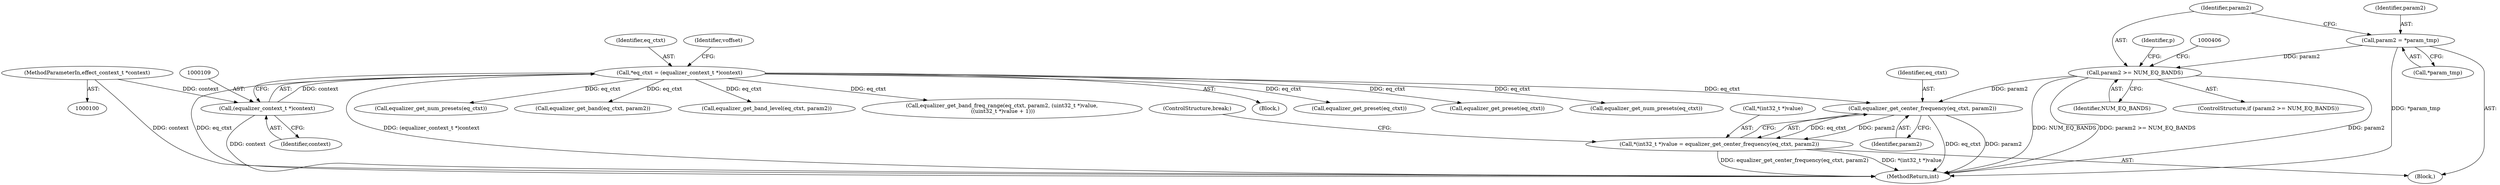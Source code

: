 digraph "0_Android_d72ea85c78a1a68bf99fd5804ad9784b4102fe57@pointer" {
"1000408" [label="(Call,equalizer_get_center_frequency(eq_ctxt, param2))"];
"1000106" [label="(Call,*eq_ctxt = (equalizer_context_t *)context)"];
"1000108" [label="(Call,(equalizer_context_t *)context)"];
"1000101" [label="(MethodParameterIn,effect_context_t *context)"];
"1000392" [label="(Call,param2 >= NUM_EQ_BANDS)"];
"1000387" [label="(Call,param2 = *param_tmp)"];
"1000403" [label="(Call,*(int32_t *)value = equalizer_get_center_frequency(eq_ctxt, param2))"];
"1000488" [label="(Call,equalizer_get_num_presets(eq_ctxt))"];
"1000411" [label="(ControlStructure,break;)"];
"1000410" [label="(Identifier,param2)"];
"1000398" [label="(Identifier,p)"];
"1000107" [label="(Identifier,eq_ctxt)"];
"1000388" [label="(Identifier,param2)"];
"1000393" [label="(Identifier,param2)"];
"1000404" [label="(Call,*(int32_t *)value)"];
"1000459" [label="(Call,equalizer_get_band(eq_ctxt, param2))"];
"1000101" [label="(MethodParameterIn,effect_context_t *context)"];
"1000318" [label="(Block,)"];
"1000379" [label="(Call,equalizer_get_band_level(eq_ctxt, param2))"];
"1000113" [label="(Identifier,voffset)"];
"1000403" [label="(Call,*(int32_t *)value = equalizer_get_center_frequency(eq_ctxt, param2))"];
"1000387" [label="(Call,param2 = *param_tmp)"];
"1000110" [label="(Identifier,context)"];
"1000432" [label="(Call,equalizer_get_band_freq_range(eq_ctxt, param2, (uint32_t *)value,\n ((uint32_t *)value + 1)))"];
"1000408" [label="(Call,equalizer_get_center_frequency(eq_ctxt, param2))"];
"1000108" [label="(Call,(equalizer_context_t *)context)"];
"1000409" [label="(Identifier,eq_ctxt)"];
"1000104" [label="(Block,)"];
"1000606" [label="(MethodReturn,int)"];
"1000106" [label="(Call,*eq_ctxt = (equalizer_context_t *)context)"];
"1000394" [label="(Identifier,NUM_EQ_BANDS)"];
"1000565" [label="(Call,equalizer_get_preset(eq_ctxt))"];
"1000392" [label="(Call,param2 >= NUM_EQ_BANDS)"];
"1000474" [label="(Call,equalizer_get_preset(eq_ctxt))"];
"1000391" [label="(ControlStructure,if (param2 >= NUM_EQ_BANDS))"];
"1000389" [label="(Call,*param_tmp)"];
"1000505" [label="(Call,equalizer_get_num_presets(eq_ctxt))"];
"1000408" -> "1000403"  [label="AST: "];
"1000408" -> "1000410"  [label="CFG: "];
"1000409" -> "1000408"  [label="AST: "];
"1000410" -> "1000408"  [label="AST: "];
"1000403" -> "1000408"  [label="CFG: "];
"1000408" -> "1000606"  [label="DDG: eq_ctxt"];
"1000408" -> "1000606"  [label="DDG: param2"];
"1000408" -> "1000403"  [label="DDG: eq_ctxt"];
"1000408" -> "1000403"  [label="DDG: param2"];
"1000106" -> "1000408"  [label="DDG: eq_ctxt"];
"1000392" -> "1000408"  [label="DDG: param2"];
"1000106" -> "1000104"  [label="AST: "];
"1000106" -> "1000108"  [label="CFG: "];
"1000107" -> "1000106"  [label="AST: "];
"1000108" -> "1000106"  [label="AST: "];
"1000113" -> "1000106"  [label="CFG: "];
"1000106" -> "1000606"  [label="DDG: (equalizer_context_t *)context"];
"1000106" -> "1000606"  [label="DDG: eq_ctxt"];
"1000108" -> "1000106"  [label="DDG: context"];
"1000106" -> "1000379"  [label="DDG: eq_ctxt"];
"1000106" -> "1000432"  [label="DDG: eq_ctxt"];
"1000106" -> "1000459"  [label="DDG: eq_ctxt"];
"1000106" -> "1000474"  [label="DDG: eq_ctxt"];
"1000106" -> "1000488"  [label="DDG: eq_ctxt"];
"1000106" -> "1000505"  [label="DDG: eq_ctxt"];
"1000106" -> "1000565"  [label="DDG: eq_ctxt"];
"1000108" -> "1000110"  [label="CFG: "];
"1000109" -> "1000108"  [label="AST: "];
"1000110" -> "1000108"  [label="AST: "];
"1000108" -> "1000606"  [label="DDG: context"];
"1000101" -> "1000108"  [label="DDG: context"];
"1000101" -> "1000100"  [label="AST: "];
"1000101" -> "1000606"  [label="DDG: context"];
"1000392" -> "1000391"  [label="AST: "];
"1000392" -> "1000394"  [label="CFG: "];
"1000393" -> "1000392"  [label="AST: "];
"1000394" -> "1000392"  [label="AST: "];
"1000398" -> "1000392"  [label="CFG: "];
"1000406" -> "1000392"  [label="CFG: "];
"1000392" -> "1000606"  [label="DDG: NUM_EQ_BANDS"];
"1000392" -> "1000606"  [label="DDG: param2 >= NUM_EQ_BANDS"];
"1000392" -> "1000606"  [label="DDG: param2"];
"1000387" -> "1000392"  [label="DDG: param2"];
"1000387" -> "1000318"  [label="AST: "];
"1000387" -> "1000389"  [label="CFG: "];
"1000388" -> "1000387"  [label="AST: "];
"1000389" -> "1000387"  [label="AST: "];
"1000393" -> "1000387"  [label="CFG: "];
"1000387" -> "1000606"  [label="DDG: *param_tmp"];
"1000403" -> "1000318"  [label="AST: "];
"1000404" -> "1000403"  [label="AST: "];
"1000411" -> "1000403"  [label="CFG: "];
"1000403" -> "1000606"  [label="DDG: *(int32_t *)value"];
"1000403" -> "1000606"  [label="DDG: equalizer_get_center_frequency(eq_ctxt, param2)"];
}
